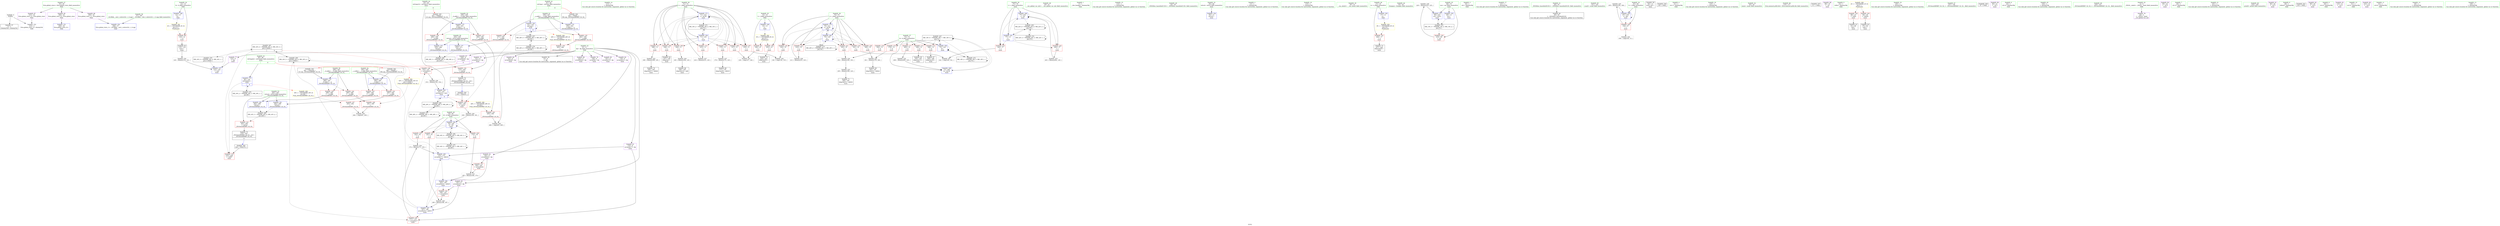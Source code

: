 digraph "SVFG" {
	label="SVFG";

	Node0x55b994b84e30 [shape=record,color=grey,label="{NodeID: 0\nNullPtr}"];
	Node0x55b994b84e30 -> Node0x55b994baaa70[style=solid];
	Node0x55b994b84e30 -> Node0x55b994bb0a80[style=solid];
	Node0x55b994bb20a0 [shape=record,color=blue,label="{NodeID: 180\n282\<--296\nretval\<--\n_ZSt3minIdERKT_S2_S2_\n}"];
	Node0x55b994bb20a0 -> Node0x55b994bc6550[style=dashed];
	Node0x55b994ba9370 [shape=record,color=purple,label="{NodeID: 97\n310\<--35\nllvm.global_ctors_2\<--llvm.global_ctors\nGlob }"];
	Node0x55b994ba9370 -> Node0x55b994bb0a80[style=solid];
	Node0x55b994ba72f0 [shape=record,color=green,label="{NodeID: 14\n113\<--1\n\<--dummyObj\nCan only get source location for instruction, argument, global var or function.}"];
	Node0x55b994bc9250 [shape=record,color=black,label="{NodeID: 277\nMR_28V_2 = PHI(MR_28V_3, MR_28V_1, )\npts\{84 \}\n}"];
	Node0x55b994bc9250 -> Node0x55b994bc2f50[style=dashed];
	Node0x55b994bc9250 -> Node0x55b994bc9250[style=dashed];
	Node0x55b994ba9f60 [shape=record,color=red,label="{NodeID: 111\n188\<--71\n\<--i\nmain\n}"];
	Node0x55b994ba9f60 -> Node0x55b994bb5650[style=solid];
	Node0x55b994ba8080 [shape=record,color=green,label="{NodeID: 28\n40\<--41\n__cxx_global_var_init\<--__cxx_global_var_init_field_insensitive\n}"];
	Node0x55b994bcb590 [shape=record,color=yellow,style=double,label="{NodeID: 291\n4V_1 = ENCHI(MR_4V_0)\npts\{14 \}\nFun[main]}"];
	Node0x55b994bcb590 -> Node0x55b994ba9470[style=dashed];
	Node0x55b994baf330 [shape=record,color=red,label="{NodeID: 125\n163\<--79\n\<--d\nmain\n}"];
	Node0x55b994baf330 -> Node0x55b994bb6850[style=solid];
	Node0x55b994ba8cd0 [shape=record,color=green,label="{NodeID: 42\n83\<--84\nref.tmp10\<--ref.tmp10_field_insensitive\nmain\n|{|<s1>8}}"];
	Node0x55b994ba8cd0 -> Node0x55b994bb12d0[style=solid];
	Node0x55b994ba8cd0:s1 -> Node0x55b994bdd550[style=solid,color=red];
	Node0x55b994bb5650 [shape=record,color=grey,label="{NodeID: 222\n189 = Binary(188, 125, )\n}"];
	Node0x55b994bb5650 -> Node0x55b994bab590[style=solid];
	Node0x55b994bafe90 [shape=record,color=red,label="{NodeID: 139\n263\<--262\n\<--\n_ZSt3maxIdERKT_S2_S2_\n}"];
	Node0x55b994bafe90 -> Node0x55b994bb7150[style=solid];
	Node0x55b994baa970 [shape=record,color=green,label="{NodeID: 56\n37\<--304\n_GLOBAL__sub_I_cxlove321_1_0.cpp\<--_GLOBAL__sub_I_cxlove321_1_0.cpp_field_insensitive\n}"];
	Node0x55b994baa970 -> Node0x55b994bb0980[style=solid];
	Node0x55b994bb6b50 [shape=record,color=grey,label="{NodeID: 236\n153 = Binary(152, 154, )\n}"];
	Node0x55b994bb6b50 -> Node0x55b994bb12d0[style=solid];
	Node0x55b994bb0a80 [shape=record,color=blue, style = dotted,label="{NodeID: 153\n310\<--3\nllvm.global_ctors_2\<--dummyVal\nGlob }"];
	Node0x55b994bab590 [shape=record,color=black,label="{NodeID: 70\n190\<--189\nidxprom27\<--add26\nmain\n}"];
	Node0x55b994bb1610 [shape=record,color=blue,label="{NodeID: 167\n197\<--199\narrayidx32\<--add33\nmain\n}"];
	Node0x55b994bb1610 -> Node0x55b994baf5a0[style=dashed];
	Node0x55b994bb1610 -> Node0x55b994baf740[style=dashed];
	Node0x55b994bb1610 -> Node0x55b994bb1470[style=dashed];
	Node0x55b994bb1610 -> Node0x55b994bc3450[style=dashed];
	Node0x55b994bac0f0 [shape=record,color=purple,label="{NodeID: 84\n191\<--8\narrayidx28\<--dp\nmain\n}"];
	Node0x55b994ba64a0 [shape=record,color=green,label="{NodeID: 1\n7\<--1\n__dso_handle\<--dummyObj\nGlob }"];
	Node0x55b994bb2170 [shape=record,color=blue,label="{NodeID: 181\n282\<--299\nretval\<--\n_ZSt3minIdERKT_S2_S2_\n}"];
	Node0x55b994bb2170 -> Node0x55b994bc6550[style=dashed];
	Node0x55b994ba9470 [shape=record,color=red,label="{NodeID: 98\n118\<--12\n\<--b\nmain\n}"];
	Node0x55b994ba9470 -> Node0x55b994baafe0[style=solid];
	Node0x55b994ba7380 [shape=record,color=green,label="{NodeID: 15\n114\<--1\n\<--dummyObj\nCan only get source location for instruction, argument, global var or function.}"];
	Node0x55b994bc9750 [shape=record,color=black,label="{NodeID: 278\nMR_30V_2 = PHI(MR_30V_3, MR_30V_1, )\npts\{86 \}\n}"];
	Node0x55b994bc9750 -> Node0x55b994bb1af0[style=dashed];
	Node0x55b994baa030 [shape=record,color=red,label="{NodeID: 112\n215\<--71\n\<--i\nmain\n}"];
	Node0x55b994baa030 -> Node0x55b994bb5dd0[style=solid];
	Node0x55b994ba8180 [shape=record,color=green,label="{NodeID: 29\n44\<--45\n_ZNSt8ios_base4InitC1Ev\<--_ZNSt8ios_base4InitC1Ev_field_insensitive\n}"];
	Node0x55b994bcb670 [shape=record,color=yellow,style=double,label="{NodeID: 292\n6V_1 = ENCHI(MR_6V_0)\npts\{16 \}\nFun[main]}"];
	Node0x55b994bcb670 -> Node0x55b994ba9540[style=dashed];
	Node0x55b994bcb670 -> Node0x55b994ba9610[style=dashed];
	Node0x55b994baf400 [shape=record,color=red,label="{NodeID: 126\n174\<--79\n\<--d\nmain\n}"];
	Node0x55b994baf400 -> Node0x55b994bb63d0[style=solid];
	Node0x55b994ba8da0 [shape=record,color=green,label="{NodeID: 43\n85\<--86\nref.tmp42\<--ref.tmp42_field_insensitive\nmain\n|{|<s1>9}}"];
	Node0x55b994ba8da0 -> Node0x55b994bb1af0[style=solid];
	Node0x55b994ba8da0:s1 -> Node0x55b994bdd160[style=solid,color=red];
	Node0x55b994bb57d0 [shape=record,color=grey,label="{NodeID: 223\n195 = Binary(194, 125, )\n}"];
	Node0x55b994bb57d0 -> Node0x55b994bab660[style=solid];
	Node0x55b994baff60 [shape=record,color=red,label="{NodeID: 140\n265\<--264\n\<--\n_ZSt3maxIdERKT_S2_S2_\n}"];
	Node0x55b994baff60 -> Node0x55b994bb7150[style=solid];
	Node0x55b994baaa70 [shape=record,color=black,label="{NodeID: 57\n2\<--3\ndummyVal\<--dummyVal\n}"];
	Node0x55b994bb6cd0 [shape=record,color=grey,label="{NodeID: 237\n176 = Binary(175, 125, )\n}"];
	Node0x55b994bb6cd0 -> Node0x55b994bab3f0[style=solid];
	Node0x55b994bb0b80 [shape=record,color=blue,label="{NodeID: 154\n65\<--13\nretval\<--\nmain\n}"];
	Node0x55b994bab660 [shape=record,color=black,label="{NodeID: 71\n196\<--195\nidxprom31\<--add30\nmain\n}"];
	Node0x55b994bb16e0 [shape=record,color=blue,label="{NodeID: 168\n77\<--203\nr\<--inc\nmain\n}"];
	Node0x55b994bb16e0 -> Node0x55b994baf190[style=dashed];
	Node0x55b994bb16e0 -> Node0x55b994baf260[style=dashed];
	Node0x55b994bb16e0 -> Node0x55b994bb16e0[style=dashed];
	Node0x55b994bb16e0 -> Node0x55b994bc2050[style=dashed];
	Node0x55b994bac1c0 [shape=record,color=purple,label="{NodeID: 85\n197\<--8\narrayidx32\<--dp\nmain\n}"];
	Node0x55b994bac1c0 -> Node0x55b994baf8e0[style=solid];
	Node0x55b994bac1c0 -> Node0x55b994bb1610[style=solid];
	Node0x55b994b94600 [shape=record,color=green,label="{NodeID: 2\n13\<--1\n\<--dummyObj\nCan only get source location for instruction, argument, global var or function.}"];
	Node0x55b994ba9540 [shape=record,color=red,label="{NodeID: 99\n128\<--15\n\<--l\nmain\n}"];
	Node0x55b994ba9540 -> Node0x55b994bb75d0[style=solid];
	Node0x55b994ba7480 [shape=record,color=green,label="{NodeID: 16\n115\<--1\n\<--dummyObj\nCan only get source location for instruction, argument, global var or function.}"];
	Node0x55b994bc9c50 [shape=record,color=black,label="{NodeID: 279\nMR_32V_2 = PHI(MR_32V_4, MR_32V_1, )\npts\{110000 \}\n}"];
	Node0x55b994bc9c50 -> Node0x55b994bb0df0[style=dashed];
	Node0x55b994baa100 [shape=record,color=red,label="{NodeID: 113\n149\<--73\n\<--k\nmain\n}"];
	Node0x55b994baa100 -> Node0x55b994bab180[style=solid];
	Node0x55b994ba8280 [shape=record,color=green,label="{NodeID: 30\n50\<--51\n__cxa_atexit\<--__cxa_atexit_field_insensitive\n}"];
	Node0x55b994bcb750 [shape=record,color=yellow,style=double,label="{NodeID: 293\n8V_1 = ENCHI(MR_8V_0)\npts\{18 \}\nFun[main]}"];
	Node0x55b994bcb750 -> Node0x55b994ba96e0[style=dashed];
	Node0x55b994baf4d0 [shape=record,color=red,label="{NodeID: 127\n187\<--79\n\<--d\nmain\n}"];
	Node0x55b994baf4d0 -> Node0x55b994bb5c50[style=solid];
	Node0x55b994ba8e70 [shape=record,color=green,label="{NodeID: 44\n92\<--93\nfreopen\<--freopen_field_insensitive\n}"];
	Node0x55b994bb5950 [shape=record,color=grey,label="{NodeID: 224\n194 = Binary(192, 193, )\n}"];
	Node0x55b994bb5950 -> Node0x55b994bb57d0[style=solid];
	Node0x55b994bb0030 [shape=record,color=red,label="{NodeID: 141\n302\<--282\n\<--retval\n_ZSt3minIdERKT_S2_S2_\n}"];
	Node0x55b994bb0030 -> Node0x55b994bab9a0[style=solid];
	Node0x55b994baab70 [shape=record,color=black,label="{NodeID: 58\n10\<--8\n\<--dp\nCan only get source location for instruction, argument, global var or function.}"];
	Node0x55b994bb6e50 [shape=record,color=grey,label="{NodeID: 238\n220 = Binary(219, 125, )\n}"];
	Node0x55b994bb6e50 -> Node0x55b994bb1a20[style=solid];
	Node0x55b994bb0c50 [shape=record,color=blue,label="{NodeID: 155\n69\<--13\ncas\<--\nmain\n}"];
	Node0x55b994bb0c50 -> Node0x55b994bc6f50[style=dashed];
	Node0x55b994bab730 [shape=record,color=black,label="{NodeID: 72\n224\<--223\nidxprom43\<--\nmain\n}"];
	Node0x55b994bb17b0 [shape=record,color=blue,label="{NodeID: 169\n73\<--206\nk\<--inc34\nmain\n}"];
	Node0x55b994bb17b0 -> Node0x55b994bbf850[style=dashed];
	Node0x55b994bac290 [shape=record,color=purple,label="{NodeID: 86\n225\<--8\narrayidx44\<--dp\nmain\n}"];
	Node0x55b994b94690 [shape=record,color=green,label="{NodeID: 3\n19\<--1\n.str\<--dummyObj\nGlob }"];
	Node0x55b994ba9610 [shape=record,color=red,label="{NodeID: 100\n223\<--15\n\<--l\nmain\n}"];
	Node0x55b994ba9610 -> Node0x55b994bab730[style=solid];
	Node0x55b994ba7580 [shape=record,color=green,label="{NodeID: 17\n121\<--1\n\<--dummyObj\nCan only get source location for instruction, argument, global var or function.}"];
	Node0x55b994bca150 [shape=record,color=yellow,style=double,label="{NodeID: 280\n30V_1 = ENCHI(MR_30V_0)\npts\{86 \}\nFun[_ZSt3minIdERKT_S2_S2_]}"];
	Node0x55b994bca150 -> Node0x55b994bb0510[style=dashed];
	Node0x55b994baa1d0 [shape=record,color=red,label="{NodeID: 114\n168\<--73\n\<--k\nmain\n}"];
	Node0x55b994baa1d0 -> Node0x55b994bab320[style=solid];
	Node0x55b994ba8380 [shape=record,color=green,label="{NodeID: 31\n49\<--55\n_ZNSt8ios_base4InitD1Ev\<--_ZNSt8ios_base4InitD1Ev_field_insensitive\n}"];
	Node0x55b994ba8380 -> Node0x55b994baad40[style=solid];
	Node0x55b994baf5a0 [shape=record,color=red,label="{NodeID: 128\n152\<--151\n\<--arrayidx12\nmain\n}"];
	Node0x55b994baf5a0 -> Node0x55b994bb6b50[style=solid];
	Node0x55b994ba8f70 [shape=record,color=green,label="{NodeID: 45\n101\<--102\nscanf\<--scanf_field_insensitive\n}"];
	Node0x55b994bb5ad0 [shape=record,color=grey,label="{NodeID: 225\n105 = Binary(104, 106, )\n}"];
	Node0x55b994bb5ad0 -> Node0x55b994bb0d20[style=solid];
	Node0x55b994bb0100 [shape=record,color=red,label="{NodeID: 142\n292\<--284\n\<--__a.addr\n_ZSt3minIdERKT_S2_S2_\n}"];
	Node0x55b994bb0100 -> Node0x55b994bb0510[style=solid];
	Node0x55b994baac70 [shape=record,color=black,label="{NodeID: 59\n64\<--13\nmain_ret\<--\nmain\n}"];
	Node0x55b994bb6fd0 [shape=record,color=grey,label="{NodeID: 239\n160 = Binary(159, 161, )\n}"];
	Node0x55b994bb6fd0 -> Node0x55b994bb13a0[style=solid];
	Node0x55b994bb0d20 [shape=record,color=blue,label="{NodeID: 156\n67\<--105\nt\<--dec\nmain\n}"];
	Node0x55b994bb0d20 -> Node0x55b994ba9950[style=dashed];
	Node0x55b994bb0d20 -> Node0x55b994bb0d20[style=dashed];
	Node0x55b994bab800 [shape=record,color=black,label="{NodeID: 73\n227\<--226\nidxprom45\<--\nmain\n}"];
	Node0x55b994bdc8c0 [shape=record,color=black,label="{NodeID: 336\n100 = PHI()\n}"];
	Node0x55b994bb1880 [shape=record,color=blue,label="{NodeID: 170\n75\<--211\nj\<--inc36\nmain\n}"];
	Node0x55b994bb1880 -> Node0x55b994baed80[style=dashed];
	Node0x55b994bb1880 -> Node0x55b994baee50[style=dashed];
	Node0x55b994bb1880 -> Node0x55b994baef20[style=dashed];
	Node0x55b994bb1880 -> Node0x55b994baeff0[style=dashed];
	Node0x55b994bb1880 -> Node0x55b994baf0c0[style=dashed];
	Node0x55b994bb1880 -> Node0x55b994bb1060[style=dashed];
	Node0x55b994bb1880 -> Node0x55b994bb1880[style=dashed];
	Node0x55b994bb1880 -> Node0x55b994bc7e50[style=dashed];
	Node0x55b994bac360 [shape=record,color=purple,label="{NodeID: 87\n228\<--8\narrayidx46\<--dp\nmain\n|{<s0>9}}"];
	Node0x55b994bac360:s0 -> Node0x55b994bdd2d0[style=solid,color=red];
	Node0x55b994ba6d50 [shape=record,color=green,label="{NodeID: 4\n21\<--1\n.str.1\<--dummyObj\nGlob }"];
	Node0x55b994bc6050 [shape=record,color=black,label="{NodeID: 267\nMR_32V_4 = PHI(MR_32V_5, MR_32V_3, )\npts\{110000 \}\n|{|<s3>9}}"];
	Node0x55b994bc6050 -> Node0x55b994baf9b0[style=dashed];
	Node0x55b994bc6050 -> Node0x55b994bc3450[style=dashed];
	Node0x55b994bc6050 -> Node0x55b994bc9c50[style=dashed];
	Node0x55b994bc6050:s3 -> Node0x55b994bcaf10[style=dashed,color=red];
	Node0x55b994ba96e0 [shape=record,color=red,label="{NodeID: 101\n226\<--17\n\<--n\nmain\n}"];
	Node0x55b994ba96e0 -> Node0x55b994bab800[style=solid];
	Node0x55b994ba7680 [shape=record,color=green,label="{NodeID: 18\n125\<--1\n\<--dummyObj\nCan only get source location for instruction, argument, global var or function.}"];
	Node0x55b994baeb10 [shape=record,color=red,label="{NodeID: 115\n179\<--73\n\<--k\nmain\n}"];
	Node0x55b994baeb10 -> Node0x55b994bb69d0[style=solid];
	Node0x55b994ba8480 [shape=record,color=green,label="{NodeID: 32\n62\<--63\nmain\<--main_field_insensitive\n}"];
	Node0x55b994baf670 [shape=record,color=red,label="{NodeID: 129\n159\<--156\n\<--call13\nmain\n}"];
	Node0x55b994baf670 -> Node0x55b994bb6fd0[style=solid];
	Node0x55b994ba9070 [shape=record,color=green,label="{NodeID: 46\n116\<--117\nllvm.memset.p0i8.i64\<--llvm.memset.p0i8.i64_field_insensitive\n}"];
	Node0x55b994bb5c50 [shape=record,color=grey,label="{NodeID: 226\n199 = Binary(198, 187, )\n}"];
	Node0x55b994bb5c50 -> Node0x55b994bb1610[style=solid];
	Node0x55b994bb01d0 [shape=record,color=red,label="{NodeID: 143\n299\<--284\n\<--__a.addr\n_ZSt3minIdERKT_S2_S2_\n}"];
	Node0x55b994bb01d0 -> Node0x55b994bb2170[style=solid];
	Node0x55b994baad40 [shape=record,color=black,label="{NodeID: 60\n48\<--49\n\<--_ZNSt8ios_base4InitD1Ev\nCan only get source location for instruction, argument, global var or function.}"];
	Node0x55b994bb7150 [shape=record,color=grey,label="{NodeID: 240\n266 = cmp(263, 265, )\n}"];
	Node0x55b994bb0df0 [shape=record,color=blue,label="{NodeID: 157\n122\<--120\n\<--mul\nmain\n}"];
	Node0x55b994bb0df0 -> Node0x55b994bc6050[style=dashed];
	Node0x55b994bab8d0 [shape=record,color=black,label="{NodeID: 74\n251\<--274\n_ZSt3maxIdERKT_S2_S2__ret\<--\n_ZSt3maxIdERKT_S2_S2_\n|{<s0>8}}"];
	Node0x55b994bab8d0:s0 -> Node0x55b994bdcda0[style=solid,color=blue];
	Node0x55b994bdc9c0 [shape=record,color=black,label="{NodeID: 337\n111 = PHI()\n}"];
	Node0x55b994bb1950 [shape=record,color=blue,label="{NodeID: 171\n71\<--216\ni\<--inc39\nmain\n}"];
	Node0x55b994bb1950 -> Node0x55b994ba9b50[style=dashed];
	Node0x55b994bb1950 -> Node0x55b994ba9c20[style=dashed];
	Node0x55b994bb1950 -> Node0x55b994ba9cf0[style=dashed];
	Node0x55b994bb1950 -> Node0x55b994ba9dc0[style=dashed];
	Node0x55b994bb1950 -> Node0x55b994ba9e90[style=dashed];
	Node0x55b994bb1950 -> Node0x55b994ba9f60[style=dashed];
	Node0x55b994bb1950 -> Node0x55b994baa030[style=dashed];
	Node0x55b994bb1950 -> Node0x55b994bb1950[style=dashed];
	Node0x55b994bb1950 -> Node0x55b994bc7450[style=dashed];
	Node0x55b994bac430 [shape=record,color=purple,label="{NodeID: 88\n89\<--19\n\<--.str\nmain\n}"];
	Node0x55b994ba6de0 [shape=record,color=green,label="{NodeID: 5\n23\<--1\nstdin\<--dummyObj\nGlob }"];
	Node0x55b994bc6550 [shape=record,color=black,label="{NodeID: 268\nMR_43V_3 = PHI(MR_43V_4, MR_43V_2, )\npts\{283 \}\n}"];
	Node0x55b994bc6550 -> Node0x55b994bb0030[style=dashed];
	Node0x55b994ba97b0 [shape=record,color=red,label="{NodeID: 102\n88\<--23\n\<--stdin\nmain\n}"];
	Node0x55b994ba97b0 -> Node0x55b994baae40[style=solid];
	Node0x55b994ba7780 [shape=record,color=green,label="{NodeID: 19\n145\<--1\n\<--dummyObj\nCan only get source location for instruction, argument, global var or function.}"];
	Node0x55b994baebe0 [shape=record,color=red,label="{NodeID: 116\n192\<--73\n\<--k\nmain\n}"];
	Node0x55b994baebe0 -> Node0x55b994bb5950[style=solid];
	Node0x55b994ba8580 [shape=record,color=green,label="{NodeID: 33\n65\<--66\nretval\<--retval_field_insensitive\nmain\n}"];
	Node0x55b994ba8580 -> Node0x55b994bb0b80[style=solid];
	Node0x55b994baf740 [shape=record,color=red,label="{NodeID: 130\n171\<--170\n\<--arrayidx17\nmain\n}"];
	Node0x55b994baf740 -> Node0x55b994bb6850[style=solid];
	Node0x55b994ba9170 [shape=record,color=green,label="{NodeID: 47\n157\<--158\n_ZSt3maxIdERKT_S2_S2_\<--_ZSt3maxIdERKT_S2_S2__field_insensitive\n}"];
	Node0x55b994bb5dd0 [shape=record,color=grey,label="{NodeID: 227\n216 = Binary(215, 125, )\n}"];
	Node0x55b994bb5dd0 -> Node0x55b994bb1950[style=solid];
	Node0x55b994bb02a0 [shape=record,color=red,label="{NodeID: 144\n290\<--286\n\<--__b.addr\n_ZSt3minIdERKT_S2_S2_\n}"];
	Node0x55b994bb02a0 -> Node0x55b994bb0440[style=solid];
	Node0x55b994baae40 [shape=record,color=black,label="{NodeID: 61\n91\<--88\ncall\<--\nmain\n}"];
	Node0x55b994bb72d0 [shape=record,color=grey,label="{NodeID: 241\n142 = cmp(140, 141, )\n}"];
	Node0x55b994bb0ec0 [shape=record,color=blue,label="{NodeID: 158\n71\<--125\ni\<--\nmain\n}"];
	Node0x55b994bb0ec0 -> Node0x55b994ba9b50[style=dashed];
	Node0x55b994bb0ec0 -> Node0x55b994ba9c20[style=dashed];
	Node0x55b994bb0ec0 -> Node0x55b994ba9cf0[style=dashed];
	Node0x55b994bb0ec0 -> Node0x55b994ba9dc0[style=dashed];
	Node0x55b994bb0ec0 -> Node0x55b994ba9e90[style=dashed];
	Node0x55b994bb0ec0 -> Node0x55b994ba9f60[style=dashed];
	Node0x55b994bb0ec0 -> Node0x55b994baa030[style=dashed];
	Node0x55b994bb0ec0 -> Node0x55b994bb1950[style=dashed];
	Node0x55b994bb0ec0 -> Node0x55b994bc7450[style=dashed];
	Node0x55b994bab9a0 [shape=record,color=black,label="{NodeID: 75\n279\<--302\n_ZSt3minIdERKT_S2_S2__ret\<--\n_ZSt3minIdERKT_S2_S2_\n|{<s0>9}}"];
	Node0x55b994bab9a0:s0 -> Node0x55b994bdcf90[style=solid,color=blue];
	Node0x55b994bdcac0 [shape=record,color=black,label="{NodeID: 338\n47 = PHI()\n}"];
	Node0x55b994bc2050 [shape=record,color=black,label="{NodeID: 255\nMR_22V_4 = PHI(MR_22V_6, MR_22V_3, )\npts\{78 \}\n}"];
	Node0x55b994bc2050 -> Node0x55b994bb1130[style=dashed];
	Node0x55b994bc2050 -> Node0x55b994bc2050[style=dashed];
	Node0x55b994bc2050 -> Node0x55b994bc8350[style=dashed];
	Node0x55b994bb1a20 [shape=record,color=blue,label="{NodeID: 172\n69\<--220\ncas\<--inc41\nmain\n}"];
	Node0x55b994bb1a20 -> Node0x55b994bc6f50[style=dashed];
	Node0x55b994bac500 [shape=record,color=purple,label="{NodeID: 89\n90\<--21\n\<--.str.1\nmain\n}"];
	Node0x55b994ba6e70 [shape=record,color=green,label="{NodeID: 6\n24\<--1\n.str.2\<--dummyObj\nGlob }"];
	Node0x55b994ba9880 [shape=record,color=red,label="{NodeID: 103\n94\<--28\n\<--stdout\nmain\n}"];
	Node0x55b994ba9880 -> Node0x55b994baaf10[style=solid];
	Node0x55b994ba7880 [shape=record,color=green,label="{NodeID: 20\n154\<--1\n\<--dummyObj\nCan only get source location for instruction, argument, global var or function.}"];
	Node0x55b994baecb0 [shape=record,color=red,label="{NodeID: 117\n205\<--73\n\<--k\nmain\n}"];
	Node0x55b994baecb0 -> Node0x55b994bb6550[style=solid];
	Node0x55b994ba8650 [shape=record,color=green,label="{NodeID: 34\n67\<--68\nt\<--t_field_insensitive\nmain\n}"];
	Node0x55b994ba8650 -> Node0x55b994ba9950[style=solid];
	Node0x55b994ba8650 -> Node0x55b994bb0d20[style=solid];
	Node0x55b994baf810 [shape=record,color=red,label="{NodeID: 131\n184\<--183\n\<--arrayidx24\nmain\n}"];
	Node0x55b994baf810 -> Node0x55b994bb63d0[style=solid];
	Node0x55b994baa290 [shape=record,color=green,label="{NodeID: 48\n230\<--231\n_ZSt3minIdERKT_S2_S2_\<--_ZSt3minIdERKT_S2_S2__field_insensitive\n}"];
	Node0x55b994bb5f50 [shape=record,color=grey,label="{NodeID: 228\n211 = Binary(210, 125, )\n}"];
	Node0x55b994bb5f50 -> Node0x55b994bb1880[style=solid];
	Node0x55b994bb0370 [shape=record,color=red,label="{NodeID: 145\n296\<--286\n\<--__b.addr\n_ZSt3minIdERKT_S2_S2_\n}"];
	Node0x55b994bb0370 -> Node0x55b994bb20a0[style=solid];
	Node0x55b994baaf10 [shape=record,color=black,label="{NodeID: 62\n97\<--94\ncall1\<--\nmain\n}"];
	Node0x55b994bb7450 [shape=record,color=grey,label="{NodeID: 242\n136 = cmp(134, 135, )\n}"];
	Node0x55b994bb0f90 [shape=record,color=blue,label="{NodeID: 159\n73\<--125\nk\<--\nmain\n}"];
	Node0x55b994bb0f90 -> Node0x55b994bb0f90[style=dashed];
	Node0x55b994bb0f90 -> Node0x55b994bbf850[style=dashed];
	Node0x55b994bb0f90 -> Node0x55b994bc7950[style=dashed];
	Node0x55b994baba70 [shape=record,color=purple,label="{NodeID: 76\n46\<--4\n\<--_ZStL8__ioinit\n__cxx_global_var_init\n}"];
	Node0x55b994bdcda0 [shape=record,color=black,label="{NodeID: 339\n156 = PHI(251, )\n}"];
	Node0x55b994bdcda0 -> Node0x55b994baf670[style=solid];
	Node0x55b994bc2550 [shape=record,color=black,label="{NodeID: 256\nMR_24V_4 = PHI(MR_24V_5, MR_24V_3, )\npts\{80 \}\n}"];
	Node0x55b994bc2550 -> Node0x55b994bb13a0[style=dashed];
	Node0x55b994bc2550 -> Node0x55b994bc2550[style=dashed];
	Node0x55b994bc2550 -> Node0x55b994bc8850[style=dashed];
	Node0x55b994bb1af0 [shape=record,color=blue,label="{NodeID: 173\n85\<--154\nref.tmp42\<--\nmain\n|{|<s2>9}}"];
	Node0x55b994bb1af0 -> Node0x55b994baf9b0[style=dashed];
	Node0x55b994bb1af0 -> Node0x55b994bc9750[style=dashed];
	Node0x55b994bb1af0:s2 -> Node0x55b994bca150[style=dashed,color=red];
	Node0x55b994bac5d0 [shape=record,color=purple,label="{NodeID: 90\n95\<--24\n\<--.str.2\nmain\n}"];
	Node0x55b994ba6f00 [shape=record,color=green,label="{NodeID: 7\n26\<--1\n.str.3\<--dummyObj\nGlob }"];
	Node0x55b994bc6f50 [shape=record,color=black,label="{NodeID: 270\nMR_14V_3 = PHI(MR_14V_4, MR_14V_2, )\npts\{70 \}\n}"];
	Node0x55b994bc6f50 -> Node0x55b994ba9a80[style=dashed];
	Node0x55b994bc6f50 -> Node0x55b994bb1a20[style=dashed];
	Node0x55b994ba9950 [shape=record,color=red,label="{NodeID: 104\n104\<--67\n\<--t\nmain\n}"];
	Node0x55b994ba9950 -> Node0x55b994bb5ad0[style=solid];
	Node0x55b994ba9950 -> Node0x55b994bb7750[style=solid];
	Node0x55b994ba7980 [shape=record,color=green,label="{NodeID: 21\n161\<--1\n\<--dummyObj\nCan only get source location for instruction, argument, global var or function.}"];
	Node0x55b994bcaf10 [shape=record,color=yellow,style=double,label="{NodeID: 284\n32V_1 = ENCHI(MR_32V_0)\npts\{110000 \}\nFun[_ZSt3minIdERKT_S2_S2_]}"];
	Node0x55b994bcaf10 -> Node0x55b994bb0440[style=dashed];
	Node0x55b994baed80 [shape=record,color=red,label="{NodeID: 118\n134\<--75\n\<--j\nmain\n}"];
	Node0x55b994baed80 -> Node0x55b994bb7450[style=solid];
	Node0x55b994ba8720 [shape=record,color=green,label="{NodeID: 35\n69\<--70\ncas\<--cas_field_insensitive\nmain\n}"];
	Node0x55b994ba8720 -> Node0x55b994ba9a80[style=solid];
	Node0x55b994ba8720 -> Node0x55b994bb0c50[style=solid];
	Node0x55b994ba8720 -> Node0x55b994bb1a20[style=solid];
	Node0x55b994baf8e0 [shape=record,color=red,label="{NodeID: 132\n198\<--197\n\<--arrayidx32\nmain\n}"];
	Node0x55b994baf8e0 -> Node0x55b994bb5c50[style=solid];
	Node0x55b994baa390 [shape=record,color=green,label="{NodeID: 49\n235\<--236\nprintf\<--printf_field_insensitive\n}"];
	Node0x55b994bb60d0 [shape=record,color=grey,label="{NodeID: 229\n165 = Binary(164, 125, )\n}"];
	Node0x55b994bb60d0 -> Node0x55b994bab250[style=solid];
	Node0x55b994bb0440 [shape=record,color=red,label="{NodeID: 146\n291\<--290\n\<--\n_ZSt3minIdERKT_S2_S2_\n}"];
	Node0x55b994bb0440 -> Node0x55b994bb78d0[style=solid];
	Node0x55b994baafe0 [shape=record,color=black,label="{NodeID: 63\n119\<--118\nconv\<--\nmain\n}"];
	Node0x55b994baafe0 -> Node0x55b994bb6250[style=solid];
	Node0x55b994bb75d0 [shape=record,color=grey,label="{NodeID: 243\n129 = cmp(127, 128, )\n}"];
	Node0x55b994bb1060 [shape=record,color=blue,label="{NodeID: 160\n75\<--125\nj\<--\nmain\n}"];
	Node0x55b994bb1060 -> Node0x55b994baed80[style=dashed];
	Node0x55b994bb1060 -> Node0x55b994baee50[style=dashed];
	Node0x55b994bb1060 -> Node0x55b994baef20[style=dashed];
	Node0x55b994bb1060 -> Node0x55b994baeff0[style=dashed];
	Node0x55b994bb1060 -> Node0x55b994baf0c0[style=dashed];
	Node0x55b994bb1060 -> Node0x55b994bb1060[style=dashed];
	Node0x55b994bb1060 -> Node0x55b994bb1880[style=dashed];
	Node0x55b994bb1060 -> Node0x55b994bc7e50[style=dashed];
	Node0x55b994babb40 [shape=record,color=purple,label="{NodeID: 77\n122\<--8\n\<--dp\nmain\n}"];
	Node0x55b994babb40 -> Node0x55b994bb0df0[style=solid];
	Node0x55b994bdcf90 [shape=record,color=black,label="{NodeID: 340\n229 = PHI(279, )\n}"];
	Node0x55b994bdcf90 -> Node0x55b994baf9b0[style=solid];
	Node0x55b994bc2a50 [shape=record,color=black,label="{NodeID: 257\nMR_26V_4 = PHI(MR_26V_5, MR_26V_3, )\npts\{82 \}\n}"];
	Node0x55b994bc2a50 -> Node0x55b994bb1200[style=dashed];
	Node0x55b994bc2a50 -> Node0x55b994bc2a50[style=dashed];
	Node0x55b994bc2a50 -> Node0x55b994bc8d50[style=dashed];
	Node0x55b994bb1bc0 [shape=record,color=blue,label="{NodeID: 174\n256\<--252\n__a.addr\<--__a\n_ZSt3maxIdERKT_S2_S2_\n}"];
	Node0x55b994bb1bc0 -> Node0x55b994bafb50[style=dashed];
	Node0x55b994bb1bc0 -> Node0x55b994bafc20[style=dashed];
	Node0x55b994bac6a0 [shape=record,color=purple,label="{NodeID: 91\n96\<--26\n\<--.str.3\nmain\n}"];
	Node0x55b994ba6f90 [shape=record,color=green,label="{NodeID: 8\n28\<--1\nstdout\<--dummyObj\nGlob }"];
	Node0x55b994bc7450 [shape=record,color=black,label="{NodeID: 271\nMR_16V_2 = PHI(MR_16V_4, MR_16V_1, )\npts\{72 \}\n}"];
	Node0x55b994bc7450 -> Node0x55b994bb0ec0[style=dashed];
	Node0x55b994ba9a80 [shape=record,color=red,label="{NodeID: 105\n219\<--69\n\<--cas\nmain\n}"];
	Node0x55b994ba9a80 -> Node0x55b994bb6e50[style=solid];
	Node0x55b994ba7a80 [shape=record,color=green,label="{NodeID: 22\n4\<--6\n_ZStL8__ioinit\<--_ZStL8__ioinit_field_insensitive\nGlob }"];
	Node0x55b994ba7a80 -> Node0x55b994baba70[style=solid];
	Node0x55b994bcaff0 [shape=record,color=yellow,style=double,label="{NodeID: 285\n26V_1 = ENCHI(MR_26V_0)\npts\{82 \}\nFun[_ZSt3maxIdERKT_S2_S2_]}"];
	Node0x55b994bcaff0 -> Node0x55b994bafe90[style=dashed];
	Node0x55b994baee50 [shape=record,color=red,label="{NodeID: 119\n141\<--75\n\<--j\nmain\n}"];
	Node0x55b994baee50 -> Node0x55b994bb72d0[style=solid];
	Node0x55b994ba87f0 [shape=record,color=green,label="{NodeID: 36\n71\<--72\ni\<--i_field_insensitive\nmain\n}"];
	Node0x55b994ba87f0 -> Node0x55b994ba9b50[style=solid];
	Node0x55b994ba87f0 -> Node0x55b994ba9c20[style=solid];
	Node0x55b994ba87f0 -> Node0x55b994ba9cf0[style=solid];
	Node0x55b994ba87f0 -> Node0x55b994ba9dc0[style=solid];
	Node0x55b994ba87f0 -> Node0x55b994ba9e90[style=solid];
	Node0x55b994ba87f0 -> Node0x55b994ba9f60[style=solid];
	Node0x55b994ba87f0 -> Node0x55b994baa030[style=solid];
	Node0x55b994ba87f0 -> Node0x55b994bb0ec0[style=solid];
	Node0x55b994ba87f0 -> Node0x55b994bb1950[style=solid];
	Node0x55b994baf9b0 [shape=record,color=red,label="{NodeID: 133\n232\<--229\n\<--call47\nmain\n}"];
	Node0x55b994baa490 [shape=record,color=green,label="{NodeID: 50\n254\<--255\nretval\<--retval_field_insensitive\n_ZSt3maxIdERKT_S2_S2_\n}"];
	Node0x55b994baa490 -> Node0x55b994bafa80[style=solid];
	Node0x55b994baa490 -> Node0x55b994bb1d60[style=solid];
	Node0x55b994baa490 -> Node0x55b994bb1e30[style=solid];
	Node0x55b994bb6250 [shape=record,color=grey,label="{NodeID: 230\n120 = Binary(119, 121, )\n}"];
	Node0x55b994bb6250 -> Node0x55b994bb0df0[style=solid];
	Node0x55b994bb0510 [shape=record,color=red,label="{NodeID: 147\n293\<--292\n\<--\n_ZSt3minIdERKT_S2_S2_\n}"];
	Node0x55b994bb0510 -> Node0x55b994bb78d0[style=solid];
	Node0x55b994bab0b0 [shape=record,color=black,label="{NodeID: 64\n147\<--146\nidxprom\<--\nmain\n}"];
	Node0x55b994bb7750 [shape=record,color=grey,label="{NodeID: 244\n108 = cmp(104, 13, )\n}"];
	Node0x55b994bb1130 [shape=record,color=blue,label="{NodeID: 161\n77\<--13\nr\<--\nmain\n}"];
	Node0x55b994bb1130 -> Node0x55b994baf190[style=dashed];
	Node0x55b994bb1130 -> Node0x55b994baf260[style=dashed];
	Node0x55b994bb1130 -> Node0x55b994bb16e0[style=dashed];
	Node0x55b994bb1130 -> Node0x55b994bc2050[style=dashed];
	Node0x55b994babc10 [shape=record,color=purple,label="{NodeID: 78\n148\<--8\narrayidx\<--dp\nmain\n}"];
	Node0x55b994bdd090 [shape=record,color=black,label="{NodeID: 341\n234 = PHI()\n}"];
	Node0x55b994bc2f50 [shape=record,color=black,label="{NodeID: 258\nMR_28V_4 = PHI(MR_28V_5, MR_28V_3, )\npts\{84 \}\n}"];
	Node0x55b994bc2f50 -> Node0x55b994bb12d0[style=dashed];
	Node0x55b994bc2f50 -> Node0x55b994bc2f50[style=dashed];
	Node0x55b994bc2f50 -> Node0x55b994bc9250[style=dashed];
	Node0x55b994bb1c90 [shape=record,color=blue,label="{NodeID: 175\n258\<--253\n__b.addr\<--__b\n_ZSt3maxIdERKT_S2_S2_\n}"];
	Node0x55b994bb1c90 -> Node0x55b994bafcf0[style=dashed];
	Node0x55b994bb1c90 -> Node0x55b994bafdc0[style=dashed];
	Node0x55b994bac770 [shape=record,color=purple,label="{NodeID: 92\n99\<--29\n\<--.str.4\nmain\n}"];
	Node0x55b994ba7020 [shape=record,color=green,label="{NodeID: 9\n29\<--1\n.str.4\<--dummyObj\nGlob }"];
	Node0x55b994bc7950 [shape=record,color=black,label="{NodeID: 272\nMR_18V_2 = PHI(MR_18V_3, MR_18V_1, )\npts\{74 \}\n}"];
	Node0x55b994bc7950 -> Node0x55b994bb0f90[style=dashed];
	Node0x55b994bc7950 -> Node0x55b994bc7950[style=dashed];
	Node0x55b994ba9b50 [shape=record,color=red,label="{NodeID: 106\n127\<--71\n\<--i\nmain\n}"];
	Node0x55b994ba9b50 -> Node0x55b994bb75d0[style=solid];
	Node0x55b994ba7b80 [shape=record,color=green,label="{NodeID: 23\n8\<--11\ndp\<--dp_field_insensitive\nGlob }"];
	Node0x55b994ba7b80 -> Node0x55b994baab70[style=solid];
	Node0x55b994ba7b80 -> Node0x55b994babb40[style=solid];
	Node0x55b994ba7b80 -> Node0x55b994babc10[style=solid];
	Node0x55b994ba7b80 -> Node0x55b994babce0[style=solid];
	Node0x55b994ba7b80 -> Node0x55b994babdb0[style=solid];
	Node0x55b994ba7b80 -> Node0x55b994babe80[style=solid];
	Node0x55b994ba7b80 -> Node0x55b994babf50[style=solid];
	Node0x55b994ba7b80 -> Node0x55b994bac020[style=solid];
	Node0x55b994ba7b80 -> Node0x55b994bac0f0[style=solid];
	Node0x55b994ba7b80 -> Node0x55b994bac1c0[style=solid];
	Node0x55b994ba7b80 -> Node0x55b994bac290[style=solid];
	Node0x55b994ba7b80 -> Node0x55b994bac360[style=solid];
	Node0x55b994bcb100 [shape=record,color=yellow,style=double,label="{NodeID: 286\n28V_1 = ENCHI(MR_28V_0)\npts\{84 \}\nFun[_ZSt3maxIdERKT_S2_S2_]}"];
	Node0x55b994bcb100 -> Node0x55b994baff60[style=dashed];
	Node0x55b994baef20 [shape=record,color=red,label="{NodeID: 120\n180\<--75\n\<--j\nmain\n}"];
	Node0x55b994baef20 -> Node0x55b994bb69d0[style=solid];
	Node0x55b994ba88c0 [shape=record,color=green,label="{NodeID: 37\n73\<--74\nk\<--k_field_insensitive\nmain\n}"];
	Node0x55b994ba88c0 -> Node0x55b994baa100[style=solid];
	Node0x55b994ba88c0 -> Node0x55b994baa1d0[style=solid];
	Node0x55b994ba88c0 -> Node0x55b994baeb10[style=solid];
	Node0x55b994ba88c0 -> Node0x55b994baebe0[style=solid];
	Node0x55b994ba88c0 -> Node0x55b994baecb0[style=solid];
	Node0x55b994ba88c0 -> Node0x55b994bb0f90[style=solid];
	Node0x55b994ba88c0 -> Node0x55b994bb17b0[style=solid];
	Node0x55b994bafa80 [shape=record,color=red,label="{NodeID: 134\n274\<--254\n\<--retval\n_ZSt3maxIdERKT_S2_S2_\n}"];
	Node0x55b994bafa80 -> Node0x55b994bab8d0[style=solid];
	Node0x55b994baa560 [shape=record,color=green,label="{NodeID: 51\n256\<--257\n__a.addr\<--__a.addr_field_insensitive\n_ZSt3maxIdERKT_S2_S2_\n}"];
	Node0x55b994baa560 -> Node0x55b994bafb50[style=solid];
	Node0x55b994baa560 -> Node0x55b994bafc20[style=solid];
	Node0x55b994baa560 -> Node0x55b994bb1bc0[style=solid];
	Node0x55b994bb63d0 [shape=record,color=grey,label="{NodeID: 231\n185 = Binary(184, 174, )\n}"];
	Node0x55b994bb63d0 -> Node0x55b994bb1540[style=solid];
	Node0x55b994bb05e0 [shape=record,color=blue,label="{NodeID: 148\n12\<--13\nb\<--\nGlob }"];
	Node0x55b994bb05e0 -> Node0x55b994bcb590[style=dashed];
	Node0x55b994bab180 [shape=record,color=black,label="{NodeID: 65\n150\<--149\nidxprom11\<--\nmain\n}"];
	Node0x55b994bb78d0 [shape=record,color=grey,label="{NodeID: 245\n294 = cmp(291, 293, )\n}"];
	Node0x55b994bb1200 [shape=record,color=blue,label="{NodeID: 162\n81\<--145\nref.tmp\<--\nmain\n|{|<s3>8}}"];
	Node0x55b994bb1200 -> Node0x55b994baf670[style=dashed];
	Node0x55b994bb1200 -> Node0x55b994bb1200[style=dashed];
	Node0x55b994bb1200 -> Node0x55b994bc2a50[style=dashed];
	Node0x55b994bb1200:s3 -> Node0x55b994bcaff0[style=dashed,color=red];
	Node0x55b994babce0 [shape=record,color=purple,label="{NodeID: 79\n151\<--8\narrayidx12\<--dp\nmain\n}"];
	Node0x55b994babce0 -> Node0x55b994baf5a0[style=solid];
	Node0x55b994bdd160 [shape=record,color=black,label="{NodeID: 342\n280 = PHI(85, )\n0th arg _ZSt3minIdERKT_S2_S2_ }"];
	Node0x55b994bdd160 -> Node0x55b994bb1f00[style=solid];
	Node0x55b994bc3450 [shape=record,color=black,label="{NodeID: 259\nMR_32V_5 = PHI(MR_32V_6, MR_32V_4, )\npts\{110000 \}\n}"];
	Node0x55b994bc3450 -> Node0x55b994baf5a0[style=dashed];
	Node0x55b994bc3450 -> Node0x55b994baf740[style=dashed];
	Node0x55b994bc3450 -> Node0x55b994bb1470[style=dashed];
	Node0x55b994bc3450 -> Node0x55b994bc3450[style=dashed];
	Node0x55b994bc3450 -> Node0x55b994bc6050[style=dashed];
	Node0x55b994bb1d60 [shape=record,color=blue,label="{NodeID: 176\n254\<--268\nretval\<--\n_ZSt3maxIdERKT_S2_S2_\n}"];
	Node0x55b994bb1d60 -> Node0x55b994bbf350[style=dashed];
	Node0x55b994bac840 [shape=record,color=purple,label="{NodeID: 93\n110\<--31\n\<--.str.5\nmain\n}"];
	Node0x55b994ba70b0 [shape=record,color=green,label="{NodeID: 10\n31\<--1\n.str.5\<--dummyObj\nGlob }"];
	Node0x55b994bc7e50 [shape=record,color=black,label="{NodeID: 273\nMR_20V_2 = PHI(MR_20V_3, MR_20V_1, )\npts\{76 \}\n}"];
	Node0x55b994bc7e50 -> Node0x55b994bb1060[style=dashed];
	Node0x55b994bc7e50 -> Node0x55b994bc7e50[style=dashed];
	Node0x55b994ba9c20 [shape=record,color=red,label="{NodeID: 107\n135\<--71\n\<--i\nmain\n}"];
	Node0x55b994ba9c20 -> Node0x55b994bb7450[style=solid];
	Node0x55b994ba7c80 [shape=record,color=green,label="{NodeID: 24\n12\<--14\nb\<--b_field_insensitive\nGlob }"];
	Node0x55b994ba7c80 -> Node0x55b994ba9470[style=solid];
	Node0x55b994ba7c80 -> Node0x55b994bb05e0[style=solid];
	Node0x55b994baeff0 [shape=record,color=red,label="{NodeID: 121\n193\<--75\n\<--j\nmain\n}"];
	Node0x55b994baeff0 -> Node0x55b994bb5950[style=solid];
	Node0x55b994ba8990 [shape=record,color=green,label="{NodeID: 38\n75\<--76\nj\<--j_field_insensitive\nmain\n}"];
	Node0x55b994ba8990 -> Node0x55b994baed80[style=solid];
	Node0x55b994ba8990 -> Node0x55b994baee50[style=solid];
	Node0x55b994ba8990 -> Node0x55b994baef20[style=solid];
	Node0x55b994ba8990 -> Node0x55b994baeff0[style=solid];
	Node0x55b994ba8990 -> Node0x55b994baf0c0[style=solid];
	Node0x55b994ba8990 -> Node0x55b994bb1060[style=solid];
	Node0x55b994ba8990 -> Node0x55b994bb1880[style=solid];
	Node0x55b994bafb50 [shape=record,color=red,label="{NodeID: 135\n262\<--256\n\<--__a.addr\n_ZSt3maxIdERKT_S2_S2_\n}"];
	Node0x55b994bafb50 -> Node0x55b994bafe90[style=solid];
	Node0x55b994baa630 [shape=record,color=green,label="{NodeID: 52\n258\<--259\n__b.addr\<--__b.addr_field_insensitive\n_ZSt3maxIdERKT_S2_S2_\n}"];
	Node0x55b994baa630 -> Node0x55b994bafcf0[style=solid];
	Node0x55b994baa630 -> Node0x55b994bafdc0[style=solid];
	Node0x55b994baa630 -> Node0x55b994bb1c90[style=solid];
	Node0x55b994bb6550 [shape=record,color=grey,label="{NodeID: 232\n206 = Binary(205, 125, )\n}"];
	Node0x55b994bb6550 -> Node0x55b994bb17b0[style=solid];
	Node0x55b994bb06b0 [shape=record,color=blue,label="{NodeID: 149\n15\<--13\nl\<--\nGlob }"];
	Node0x55b994bb06b0 -> Node0x55b994bcb670[style=dashed];
	Node0x55b994bab250 [shape=record,color=black,label="{NodeID: 66\n166\<--165\nidxprom14\<--add\nmain\n}"];
	Node0x55b994bbf350 [shape=record,color=black,label="{NodeID: 246\nMR_36V_3 = PHI(MR_36V_4, MR_36V_2, )\npts\{255 \}\n}"];
	Node0x55b994bbf350 -> Node0x55b994bafa80[style=dashed];
	Node0x55b994bb12d0 [shape=record,color=blue,label="{NodeID: 163\n83\<--153\nref.tmp10\<--sub\nmain\n|{|<s3>8}}"];
	Node0x55b994bb12d0 -> Node0x55b994baf670[style=dashed];
	Node0x55b994bb12d0 -> Node0x55b994bb12d0[style=dashed];
	Node0x55b994bb12d0 -> Node0x55b994bc2f50[style=dashed];
	Node0x55b994bb12d0:s3 -> Node0x55b994bcb100[style=dashed,color=red];
	Node0x55b994babdb0 [shape=record,color=purple,label="{NodeID: 80\n167\<--8\narrayidx15\<--dp\nmain\n}"];
	Node0x55b994bdd2d0 [shape=record,color=black,label="{NodeID: 343\n281 = PHI(228, )\n1st arg _ZSt3minIdERKT_S2_S2_ }"];
	Node0x55b994bdd2d0 -> Node0x55b994bb1fd0[style=solid];
	Node0x55b994bb1e30 [shape=record,color=blue,label="{NodeID: 177\n254\<--271\nretval\<--\n_ZSt3maxIdERKT_S2_S2_\n}"];
	Node0x55b994bb1e30 -> Node0x55b994bbf350[style=dashed];
	Node0x55b994bac910 [shape=record,color=purple,label="{NodeID: 94\n233\<--33\n\<--.str.6\nmain\n}"];
	Node0x55b994ba7140 [shape=record,color=green,label="{NodeID: 11\n33\<--1\n.str.6\<--dummyObj\nGlob }"];
	Node0x55b994bc8350 [shape=record,color=black,label="{NodeID: 274\nMR_22V_2 = PHI(MR_22V_3, MR_22V_1, )\npts\{78 \}\n}"];
	Node0x55b994bc8350 -> Node0x55b994bc2050[style=dashed];
	Node0x55b994bc8350 -> Node0x55b994bc8350[style=dashed];
	Node0x55b994ba9cf0 [shape=record,color=red,label="{NodeID: 108\n146\<--71\n\<--i\nmain\n}"];
	Node0x55b994ba9cf0 -> Node0x55b994bab0b0[style=solid];
	Node0x55b994ba7d80 [shape=record,color=green,label="{NodeID: 25\n15\<--16\nl\<--l_field_insensitive\nGlob }"];
	Node0x55b994ba7d80 -> Node0x55b994ba9540[style=solid];
	Node0x55b994ba7d80 -> Node0x55b994ba9610[style=solid];
	Node0x55b994ba7d80 -> Node0x55b994bb06b0[style=solid];
	Node0x55b994baf0c0 [shape=record,color=red,label="{NodeID: 122\n210\<--75\n\<--j\nmain\n}"];
	Node0x55b994baf0c0 -> Node0x55b994bb5f50[style=solid];
	Node0x55b994ba8a60 [shape=record,color=green,label="{NodeID: 39\n77\<--78\nr\<--r_field_insensitive\nmain\n}"];
	Node0x55b994ba8a60 -> Node0x55b994baf190[style=solid];
	Node0x55b994ba8a60 -> Node0x55b994baf260[style=solid];
	Node0x55b994ba8a60 -> Node0x55b994bb1130[style=solid];
	Node0x55b994ba8a60 -> Node0x55b994bb16e0[style=solid];
	Node0x55b994bafc20 [shape=record,color=red,label="{NodeID: 136\n271\<--256\n\<--__a.addr\n_ZSt3maxIdERKT_S2_S2_\n}"];
	Node0x55b994bafc20 -> Node0x55b994bb1e30[style=solid];
	Node0x55b994baa700 [shape=record,color=green,label="{NodeID: 53\n282\<--283\nretval\<--retval_field_insensitive\n_ZSt3minIdERKT_S2_S2_\n}"];
	Node0x55b994baa700 -> Node0x55b994bb0030[style=solid];
	Node0x55b994baa700 -> Node0x55b994bb20a0[style=solid];
	Node0x55b994baa700 -> Node0x55b994bb2170[style=solid];
	Node0x55b994bb66d0 [shape=record,color=grey,label="{NodeID: 233\n203 = Binary(202, 125, )\n}"];
	Node0x55b994bb66d0 -> Node0x55b994bb16e0[style=solid];
	Node0x55b994bb0780 [shape=record,color=blue,label="{NodeID: 150\n17\<--13\nn\<--\nGlob }"];
	Node0x55b994bb0780 -> Node0x55b994bcb750[style=dashed];
	Node0x55b994bab320 [shape=record,color=black,label="{NodeID: 67\n169\<--168\nidxprom16\<--\nmain\n}"];
	Node0x55b994bbf850 [shape=record,color=black,label="{NodeID: 247\nMR_18V_6 = PHI(MR_18V_7, MR_18V_5, )\npts\{74 \}\n}"];
	Node0x55b994bbf850 -> Node0x55b994baa100[style=dashed];
	Node0x55b994bbf850 -> Node0x55b994baa1d0[style=dashed];
	Node0x55b994bbf850 -> Node0x55b994baeb10[style=dashed];
	Node0x55b994bbf850 -> Node0x55b994baebe0[style=dashed];
	Node0x55b994bbf850 -> Node0x55b994baecb0[style=dashed];
	Node0x55b994bbf850 -> Node0x55b994bb0f90[style=dashed];
	Node0x55b994bbf850 -> Node0x55b994bb17b0[style=dashed];
	Node0x55b994bbf850 -> Node0x55b994bbf850[style=dashed];
	Node0x55b994bbf850 -> Node0x55b994bc7950[style=dashed];
	Node0x55b994bb13a0 [shape=record,color=blue,label="{NodeID: 164\n79\<--160\nd\<--div\nmain\n}"];
	Node0x55b994bb13a0 -> Node0x55b994baf330[style=dashed];
	Node0x55b994bb13a0 -> Node0x55b994baf400[style=dashed];
	Node0x55b994bb13a0 -> Node0x55b994baf4d0[style=dashed];
	Node0x55b994bb13a0 -> Node0x55b994bb13a0[style=dashed];
	Node0x55b994bb13a0 -> Node0x55b994bc2550[style=dashed];
	Node0x55b994babe80 [shape=record,color=purple,label="{NodeID: 81\n170\<--8\narrayidx17\<--dp\nmain\n}"];
	Node0x55b994babe80 -> Node0x55b994baf740[style=solid];
	Node0x55b994babe80 -> Node0x55b994bb1470[style=solid];
	Node0x55b994bdd410 [shape=record,color=black,label="{NodeID: 344\n252 = PHI(81, )\n0th arg _ZSt3maxIdERKT_S2_S2_ }"];
	Node0x55b994bdd410 -> Node0x55b994bb1bc0[style=solid];
	Node0x55b994bb1f00 [shape=record,color=blue,label="{NodeID: 178\n284\<--280\n__a.addr\<--__a\n_ZSt3minIdERKT_S2_S2_\n}"];
	Node0x55b994bb1f00 -> Node0x55b994bb0100[style=dashed];
	Node0x55b994bb1f00 -> Node0x55b994bb01d0[style=dashed];
	Node0x55b994bac9e0 [shape=record,color=purple,label="{NodeID: 95\n308\<--35\nllvm.global_ctors_0\<--llvm.global_ctors\nGlob }"];
	Node0x55b994bac9e0 -> Node0x55b994bb0880[style=solid];
	Node0x55b994ba71d0 [shape=record,color=green,label="{NodeID: 12\n36\<--1\n\<--dummyObj\nCan only get source location for instruction, argument, global var or function.}"];
	Node0x55b994bc8850 [shape=record,color=black,label="{NodeID: 275\nMR_24V_2 = PHI(MR_24V_3, MR_24V_1, )\npts\{80 \}\n}"];
	Node0x55b994bc8850 -> Node0x55b994bc2550[style=dashed];
	Node0x55b994bc8850 -> Node0x55b994bc8850[style=dashed];
	Node0x55b994ba9dc0 [shape=record,color=red,label="{NodeID: 109\n164\<--71\n\<--i\nmain\n}"];
	Node0x55b994ba9dc0 -> Node0x55b994bb60d0[style=solid];
	Node0x55b994ba7e80 [shape=record,color=green,label="{NodeID: 26\n17\<--18\nn\<--n_field_insensitive\nGlob }"];
	Node0x55b994ba7e80 -> Node0x55b994ba96e0[style=solid];
	Node0x55b994ba7e80 -> Node0x55b994bb0780[style=solid];
	Node0x55b994baf190 [shape=record,color=red,label="{NodeID: 123\n140\<--77\n\<--r\nmain\n}"];
	Node0x55b994baf190 -> Node0x55b994bb72d0[style=solid];
	Node0x55b994ba8b30 [shape=record,color=green,label="{NodeID: 40\n79\<--80\nd\<--d_field_insensitive\nmain\n}"];
	Node0x55b994ba8b30 -> Node0x55b994baf330[style=solid];
	Node0x55b994ba8b30 -> Node0x55b994baf400[style=solid];
	Node0x55b994ba8b30 -> Node0x55b994baf4d0[style=solid];
	Node0x55b994ba8b30 -> Node0x55b994bb13a0[style=solid];
	Node0x55b994bafcf0 [shape=record,color=red,label="{NodeID: 137\n264\<--258\n\<--__b.addr\n_ZSt3maxIdERKT_S2_S2_\n}"];
	Node0x55b994bafcf0 -> Node0x55b994baff60[style=solid];
	Node0x55b994baa7d0 [shape=record,color=green,label="{NodeID: 54\n284\<--285\n__a.addr\<--__a.addr_field_insensitive\n_ZSt3minIdERKT_S2_S2_\n}"];
	Node0x55b994baa7d0 -> Node0x55b994bb0100[style=solid];
	Node0x55b994baa7d0 -> Node0x55b994bb01d0[style=solid];
	Node0x55b994baa7d0 -> Node0x55b994bb1f00[style=solid];
	Node0x55b994bb6850 [shape=record,color=grey,label="{NodeID: 234\n172 = Binary(171, 163, )\n}"];
	Node0x55b994bb6850 -> Node0x55b994bb1470[style=solid];
	Node0x55b994bb0880 [shape=record,color=blue,label="{NodeID: 151\n308\<--36\nllvm.global_ctors_0\<--\nGlob }"];
	Node0x55b994bab3f0 [shape=record,color=black,label="{NodeID: 68\n177\<--176\nidxprom20\<--add19\nmain\n}"];
	Node0x55b994bb1470 [shape=record,color=blue,label="{NodeID: 165\n170\<--172\narrayidx17\<--add18\nmain\n}"];
	Node0x55b994bb1470 -> Node0x55b994baf810[style=dashed];
	Node0x55b994bb1470 -> Node0x55b994bb1540[style=dashed];
	Node0x55b994babf50 [shape=record,color=purple,label="{NodeID: 82\n178\<--8\narrayidx21\<--dp\nmain\n}"];
	Node0x55b994bdd550 [shape=record,color=black,label="{NodeID: 345\n253 = PHI(83, )\n1st arg _ZSt3maxIdERKT_S2_S2_ }"];
	Node0x55b994bdd550 -> Node0x55b994bb1c90[style=solid];
	Node0x55b994bb1fd0 [shape=record,color=blue,label="{NodeID: 179\n286\<--281\n__b.addr\<--__b\n_ZSt3minIdERKT_S2_S2_\n}"];
	Node0x55b994bb1fd0 -> Node0x55b994bb02a0[style=dashed];
	Node0x55b994bb1fd0 -> Node0x55b994bb0370[style=dashed];
	Node0x55b994ba9270 [shape=record,color=purple,label="{NodeID: 96\n309\<--35\nllvm.global_ctors_1\<--llvm.global_ctors\nGlob }"];
	Node0x55b994ba9270 -> Node0x55b994bb0980[style=solid];
	Node0x55b994ba7260 [shape=record,color=green,label="{NodeID: 13\n106\<--1\n\<--dummyObj\nCan only get source location for instruction, argument, global var or function.}"];
	Node0x55b994bc8d50 [shape=record,color=black,label="{NodeID: 276\nMR_26V_2 = PHI(MR_26V_3, MR_26V_1, )\npts\{82 \}\n}"];
	Node0x55b994bc8d50 -> Node0x55b994bc2a50[style=dashed];
	Node0x55b994bc8d50 -> Node0x55b994bc8d50[style=dashed];
	Node0x55b994ba9e90 [shape=record,color=red,label="{NodeID: 110\n175\<--71\n\<--i\nmain\n}"];
	Node0x55b994ba9e90 -> Node0x55b994bb6cd0[style=solid];
	Node0x55b994ba7f80 [shape=record,color=green,label="{NodeID: 27\n35\<--39\nllvm.global_ctors\<--llvm.global_ctors_field_insensitive\nGlob }"];
	Node0x55b994ba7f80 -> Node0x55b994bac9e0[style=solid];
	Node0x55b994ba7f80 -> Node0x55b994ba9270[style=solid];
	Node0x55b994ba7f80 -> Node0x55b994ba9370[style=solid];
	Node0x55b994bcb480 [shape=record,color=yellow,style=double,label="{NodeID: 290\n2V_1 = ENCHI(MR_2V_0)\npts\{1 \}\nFun[main]}"];
	Node0x55b994bcb480 -> Node0x55b994ba97b0[style=dashed];
	Node0x55b994bcb480 -> Node0x55b994ba9880[style=dashed];
	Node0x55b994baf260 [shape=record,color=red,label="{NodeID: 124\n202\<--77\n\<--r\nmain\n}"];
	Node0x55b994baf260 -> Node0x55b994bb66d0[style=solid];
	Node0x55b994ba8c00 [shape=record,color=green,label="{NodeID: 41\n81\<--82\nref.tmp\<--ref.tmp_field_insensitive\nmain\n|{|<s1>8}}"];
	Node0x55b994ba8c00 -> Node0x55b994bb1200[style=solid];
	Node0x55b994ba8c00:s1 -> Node0x55b994bdd410[style=solid,color=red];
	Node0x55b994bafdc0 [shape=record,color=red,label="{NodeID: 138\n268\<--258\n\<--__b.addr\n_ZSt3maxIdERKT_S2_S2_\n}"];
	Node0x55b994bafdc0 -> Node0x55b994bb1d60[style=solid];
	Node0x55b994baa8a0 [shape=record,color=green,label="{NodeID: 55\n286\<--287\n__b.addr\<--__b.addr_field_insensitive\n_ZSt3minIdERKT_S2_S2_\n}"];
	Node0x55b994baa8a0 -> Node0x55b994bb02a0[style=solid];
	Node0x55b994baa8a0 -> Node0x55b994bb0370[style=solid];
	Node0x55b994baa8a0 -> Node0x55b994bb1fd0[style=solid];
	Node0x55b994bb69d0 [shape=record,color=grey,label="{NodeID: 235\n181 = Binary(179, 180, )\n}"];
	Node0x55b994bb69d0 -> Node0x55b994bab4c0[style=solid];
	Node0x55b994bb0980 [shape=record,color=blue,label="{NodeID: 152\n309\<--37\nllvm.global_ctors_1\<--_GLOBAL__sub_I_cxlove321_1_0.cpp\nGlob }"];
	Node0x55b994bab4c0 [shape=record,color=black,label="{NodeID: 69\n182\<--181\nidxprom23\<--add22\nmain\n}"];
	Node0x55b994bb1540 [shape=record,color=blue,label="{NodeID: 166\n183\<--185\narrayidx24\<--add25\nmain\n}"];
	Node0x55b994bb1540 -> Node0x55b994baf8e0[style=dashed];
	Node0x55b994bb1540 -> Node0x55b994bb1610[style=dashed];
	Node0x55b994bac020 [shape=record,color=purple,label="{NodeID: 83\n183\<--8\narrayidx24\<--dp\nmain\n}"];
	Node0x55b994bac020 -> Node0x55b994baf810[style=solid];
	Node0x55b994bac020 -> Node0x55b994bb1540[style=solid];
}
